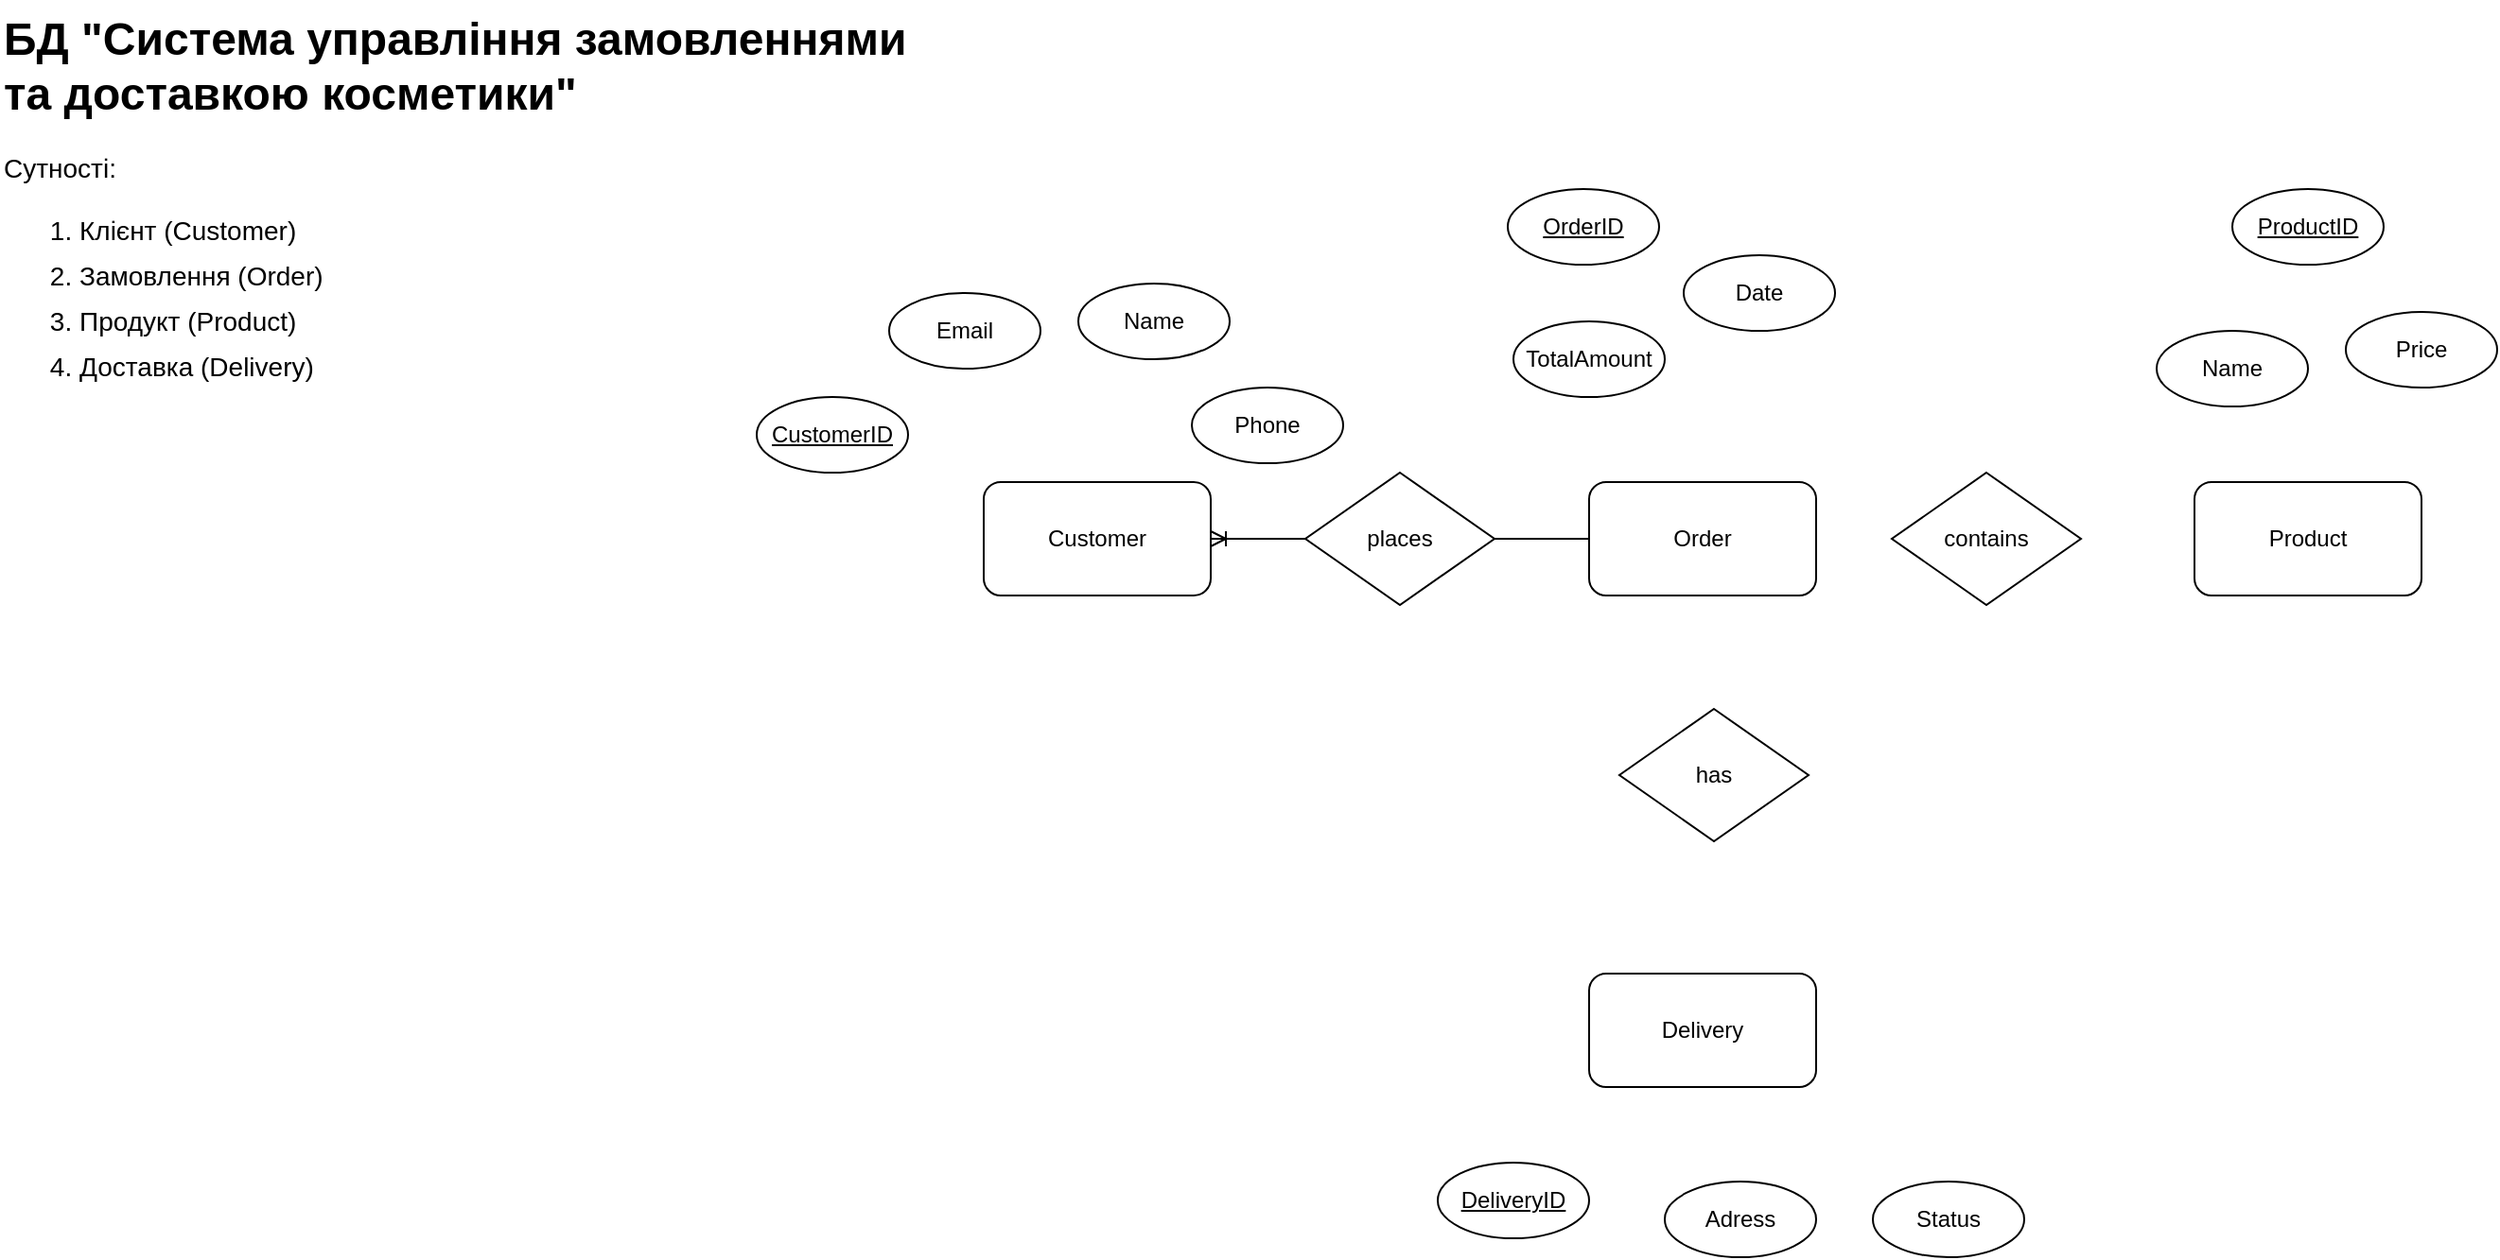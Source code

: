<mxfile version="24.7.16">
  <diagram name="Страница — 1" id="MqbAulWfbvrvXV6YweHp">
    <mxGraphModel dx="628" dy="392" grid="1" gridSize="10" guides="1" tooltips="1" connect="1" arrows="1" fold="1" page="1" pageScale="1" pageWidth="1654" pageHeight="1169" math="0" shadow="0">
      <root>
        <mxCell id="0" />
        <mxCell id="1" parent="0" />
        <mxCell id="S25LZX2bHJUGCXqfITIe-1" value="" style="rounded=1;whiteSpace=wrap;html=1;" vertex="1" parent="1">
          <mxGeometry x="550" y="280" width="120" height="60" as="geometry" />
        </mxCell>
        <mxCell id="S25LZX2bHJUGCXqfITIe-2" value="" style="rounded=1;whiteSpace=wrap;html=1;" vertex="1" parent="1">
          <mxGeometry x="1190" y="280" width="120" height="60" as="geometry" />
        </mxCell>
        <mxCell id="S25LZX2bHJUGCXqfITIe-3" value="" style="rounded=1;whiteSpace=wrap;html=1;" vertex="1" parent="1">
          <mxGeometry x="870" y="280" width="120" height="60" as="geometry" />
        </mxCell>
        <mxCell id="S25LZX2bHJUGCXqfITIe-4" value="" style="rounded=1;whiteSpace=wrap;html=1;" vertex="1" parent="1">
          <mxGeometry x="870" y="540" width="120" height="60" as="geometry" />
        </mxCell>
        <mxCell id="S25LZX2bHJUGCXqfITIe-5" value="Customer" style="text;html=1;align=center;verticalAlign=middle;whiteSpace=wrap;rounded=0;" vertex="1" parent="1">
          <mxGeometry x="580" y="295" width="60" height="30" as="geometry" />
        </mxCell>
        <mxCell id="S25LZX2bHJUGCXqfITIe-6" value="Order" style="text;html=1;align=center;verticalAlign=middle;whiteSpace=wrap;rounded=0;" vertex="1" parent="1">
          <mxGeometry x="900" y="295" width="60" height="30" as="geometry" />
        </mxCell>
        <mxCell id="S25LZX2bHJUGCXqfITIe-7" value="Product" style="text;html=1;align=center;verticalAlign=middle;whiteSpace=wrap;rounded=0;" vertex="1" parent="1">
          <mxGeometry x="1220" y="295" width="60" height="30" as="geometry" />
        </mxCell>
        <mxCell id="S25LZX2bHJUGCXqfITIe-8" value="Delivery" style="text;html=1;align=center;verticalAlign=middle;whiteSpace=wrap;rounded=0;" vertex="1" parent="1">
          <mxGeometry x="900" y="555" width="60" height="30" as="geometry" />
        </mxCell>
        <mxCell id="S25LZX2bHJUGCXqfITIe-9" value="" style="rhombus;whiteSpace=wrap;html=1;" vertex="1" parent="1">
          <mxGeometry x="1030" y="275" width="100" height="70" as="geometry" />
        </mxCell>
        <mxCell id="S25LZX2bHJUGCXqfITIe-10" value="" style="rhombus;whiteSpace=wrap;html=1;" vertex="1" parent="1">
          <mxGeometry x="886" y="400" width="100" height="70" as="geometry" />
        </mxCell>
        <mxCell id="S25LZX2bHJUGCXqfITIe-12" value="contains" style="text;html=1;align=center;verticalAlign=middle;whiteSpace=wrap;rounded=0;" vertex="1" parent="1">
          <mxGeometry x="1050" y="295" width="60" height="30" as="geometry" />
        </mxCell>
        <mxCell id="S25LZX2bHJUGCXqfITIe-14" value="has" style="text;html=1;align=center;verticalAlign=middle;whiteSpace=wrap;rounded=0;" vertex="1" parent="1">
          <mxGeometry x="906" y="420" width="60" height="30" as="geometry" />
        </mxCell>
        <mxCell id="S25LZX2bHJUGCXqfITIe-15" value="" style="ellipse;whiteSpace=wrap;html=1;" vertex="1" parent="1">
          <mxGeometry x="500" y="180" width="80" height="40" as="geometry" />
        </mxCell>
        <mxCell id="S25LZX2bHJUGCXqfITIe-16" value="" style="ellipse;whiteSpace=wrap;html=1;" vertex="1" parent="1">
          <mxGeometry x="660" y="230" width="80" height="40" as="geometry" />
        </mxCell>
        <mxCell id="S25LZX2bHJUGCXqfITIe-17" value="" style="ellipse;whiteSpace=wrap;html=1;" vertex="1" parent="1">
          <mxGeometry x="600" y="175" width="80" height="40" as="geometry" />
        </mxCell>
        <mxCell id="S25LZX2bHJUGCXqfITIe-18" value="" style="ellipse;whiteSpace=wrap;html=1;" vertex="1" parent="1">
          <mxGeometry x="430" y="235" width="80" height="40" as="geometry" />
        </mxCell>
        <mxCell id="S25LZX2bHJUGCXqfITIe-19" value="&lt;h1 style=&quot;margin-top: 0px;&quot;&gt;БД &quot;Система управління замовленнями та доставкою косметики&quot;&lt;/h1&gt;&lt;div style=&quot;font-size: 14px;&quot;&gt;&lt;font style=&quot;font-size: 14px;&quot;&gt;Сутності:&lt;/font&gt;&lt;br&gt;&lt;ol style=&quot;line-height: 170%;&quot;&gt;&lt;li style=&quot;text-align: justify;&quot;&gt;Клієнт (Customer)&lt;/li&gt;&lt;li style=&quot;text-align: justify;&quot;&gt;Замовлення (Order)&lt;/li&gt;&lt;li style=&quot;text-align: justify;&quot;&gt;Продукт (Product)&lt;/li&gt;&lt;li style=&quot;text-align: justify;&quot;&gt;Доставка (Delivery)&lt;/li&gt;&lt;/ol&gt;&lt;/div&gt;" style="text;html=1;whiteSpace=wrap;overflow=hidden;rounded=0;" vertex="1" parent="1">
          <mxGeometry x="30" y="25" width="480" height="210" as="geometry" />
        </mxCell>
        <mxCell id="S25LZX2bHJUGCXqfITIe-21" value="&lt;u&gt;CustomerID&lt;/u&gt;" style="text;html=1;align=center;verticalAlign=middle;whiteSpace=wrap;rounded=0;" vertex="1" parent="1">
          <mxGeometry x="440" y="240" width="60" height="30" as="geometry" />
        </mxCell>
        <mxCell id="S25LZX2bHJUGCXqfITIe-22" value="Name" style="text;html=1;align=center;verticalAlign=middle;whiteSpace=wrap;rounded=0;" vertex="1" parent="1">
          <mxGeometry x="610" y="180" width="60" height="30" as="geometry" />
        </mxCell>
        <mxCell id="S25LZX2bHJUGCXqfITIe-23" value="Email" style="text;html=1;align=center;verticalAlign=middle;whiteSpace=wrap;rounded=0;" vertex="1" parent="1">
          <mxGeometry x="510" y="185" width="60" height="30" as="geometry" />
        </mxCell>
        <mxCell id="S25LZX2bHJUGCXqfITIe-24" value="Phone" style="text;html=1;align=center;verticalAlign=middle;whiteSpace=wrap;rounded=0;" vertex="1" parent="1">
          <mxGeometry x="670" y="235" width="60" height="30" as="geometry" />
        </mxCell>
        <mxCell id="S25LZX2bHJUGCXqfITIe-25" value="" style="ellipse;whiteSpace=wrap;html=1;" vertex="1" parent="1">
          <mxGeometry x="920" y="160" width="80" height="40" as="geometry" />
        </mxCell>
        <mxCell id="S25LZX2bHJUGCXqfITIe-26" value="" style="ellipse;whiteSpace=wrap;html=1;" vertex="1" parent="1">
          <mxGeometry x="830" y="195" width="80" height="40" as="geometry" />
        </mxCell>
        <mxCell id="S25LZX2bHJUGCXqfITIe-27" value="" style="ellipse;whiteSpace=wrap;html=1;" vertex="1" parent="1">
          <mxGeometry x="827" y="125" width="80" height="40" as="geometry" />
        </mxCell>
        <mxCell id="S25LZX2bHJUGCXqfITIe-28" value="" style="ellipse;whiteSpace=wrap;html=1;" vertex="1" parent="1">
          <mxGeometry x="1270" y="190" width="80" height="40" as="geometry" />
        </mxCell>
        <mxCell id="S25LZX2bHJUGCXqfITIe-29" value="" style="ellipse;whiteSpace=wrap;html=1;" vertex="1" parent="1">
          <mxGeometry x="1170" y="200" width="80" height="40" as="geometry" />
        </mxCell>
        <mxCell id="S25LZX2bHJUGCXqfITIe-30" value="" style="ellipse;whiteSpace=wrap;html=1;" vertex="1" parent="1">
          <mxGeometry x="1210" y="125" width="80" height="40" as="geometry" />
        </mxCell>
        <mxCell id="S25LZX2bHJUGCXqfITIe-31" value="" style="ellipse;whiteSpace=wrap;html=1;" vertex="1" parent="1">
          <mxGeometry x="910" y="650" width="80" height="40" as="geometry" />
        </mxCell>
        <mxCell id="S25LZX2bHJUGCXqfITIe-32" value="" style="ellipse;whiteSpace=wrap;html=1;" vertex="1" parent="1">
          <mxGeometry x="1020" y="650" width="80" height="40" as="geometry" />
        </mxCell>
        <mxCell id="S25LZX2bHJUGCXqfITIe-33" value="" style="ellipse;whiteSpace=wrap;html=1;" vertex="1" parent="1">
          <mxGeometry x="790" y="640" width="80" height="40" as="geometry" />
        </mxCell>
        <mxCell id="S25LZX2bHJUGCXqfITIe-35" value="&lt;u&gt;OrderID&lt;/u&gt;" style="text;html=1;align=center;verticalAlign=middle;whiteSpace=wrap;rounded=0;" vertex="1" parent="1">
          <mxGeometry x="837" y="130" width="60" height="30" as="geometry" />
        </mxCell>
        <mxCell id="S25LZX2bHJUGCXqfITIe-36" value="Date" style="text;html=1;align=center;verticalAlign=middle;whiteSpace=wrap;rounded=0;" vertex="1" parent="1">
          <mxGeometry x="930" y="165" width="60" height="30" as="geometry" />
        </mxCell>
        <mxCell id="S25LZX2bHJUGCXqfITIe-37" value="TotalAmount" style="text;html=1;align=center;verticalAlign=middle;whiteSpace=wrap;rounded=0;" vertex="1" parent="1">
          <mxGeometry x="840" y="200" width="60" height="30" as="geometry" />
        </mxCell>
        <mxCell id="S25LZX2bHJUGCXqfITIe-38" value="Name" style="text;html=1;align=center;verticalAlign=middle;whiteSpace=wrap;rounded=0;" vertex="1" parent="1">
          <mxGeometry x="1180" y="205" width="60" height="30" as="geometry" />
        </mxCell>
        <mxCell id="S25LZX2bHJUGCXqfITIe-39" value="&lt;u&gt;ProductID&lt;/u&gt;" style="text;html=1;align=center;verticalAlign=middle;whiteSpace=wrap;rounded=0;" vertex="1" parent="1">
          <mxGeometry x="1220" y="130" width="60" height="30" as="geometry" />
        </mxCell>
        <mxCell id="S25LZX2bHJUGCXqfITIe-40" value="Price" style="text;html=1;align=center;verticalAlign=middle;whiteSpace=wrap;rounded=0;" vertex="1" parent="1">
          <mxGeometry x="1280" y="195" width="60" height="30" as="geometry" />
        </mxCell>
        <mxCell id="S25LZX2bHJUGCXqfITIe-41" value="&lt;u&gt;DeliveryID&lt;/u&gt;" style="text;html=1;align=center;verticalAlign=middle;whiteSpace=wrap;rounded=0;" vertex="1" parent="1">
          <mxGeometry x="800" y="645" width="60" height="30" as="geometry" />
        </mxCell>
        <mxCell id="S25LZX2bHJUGCXqfITIe-44" value="Adress" style="text;html=1;align=center;verticalAlign=middle;whiteSpace=wrap;rounded=0;" vertex="1" parent="1">
          <mxGeometry x="920" y="655" width="60" height="30" as="geometry" />
        </mxCell>
        <mxCell id="S25LZX2bHJUGCXqfITIe-45" value="Status" style="text;html=1;align=center;verticalAlign=middle;whiteSpace=wrap;rounded=0;" vertex="1" parent="1">
          <mxGeometry x="1030" y="655" width="60" height="30" as="geometry" />
        </mxCell>
        <mxCell id="S25LZX2bHJUGCXqfITIe-46" value="" style="edgeStyle=entityRelationEdgeStyle;fontSize=12;html=1;endArrow=ERoneToMany;rounded=0;entryX=1;entryY=0.5;entryDx=0;entryDy=0;exitX=0;exitY=0.5;exitDx=0;exitDy=0;" edge="1" parent="1" source="S25LZX2bHJUGCXqfITIe-3" target="S25LZX2bHJUGCXqfITIe-1">
          <mxGeometry width="100" height="100" relative="1" as="geometry">
            <mxPoint x="830" y="460" as="sourcePoint" />
            <mxPoint x="620" y="300" as="targetPoint" />
            <Array as="points">
              <mxPoint x="810" y="380" />
            </Array>
          </mxGeometry>
        </mxCell>
        <mxCell id="S25LZX2bHJUGCXqfITIe-11" value="" style="rhombus;whiteSpace=wrap;html=1;" vertex="1" parent="1">
          <mxGeometry x="720" y="275" width="100" height="70" as="geometry" />
        </mxCell>
        <mxCell id="S25LZX2bHJUGCXqfITIe-13" value="places" style="text;html=1;align=center;verticalAlign=middle;whiteSpace=wrap;rounded=0;" vertex="1" parent="1">
          <mxGeometry x="740" y="295" width="60" height="30" as="geometry" />
        </mxCell>
      </root>
    </mxGraphModel>
  </diagram>
</mxfile>
